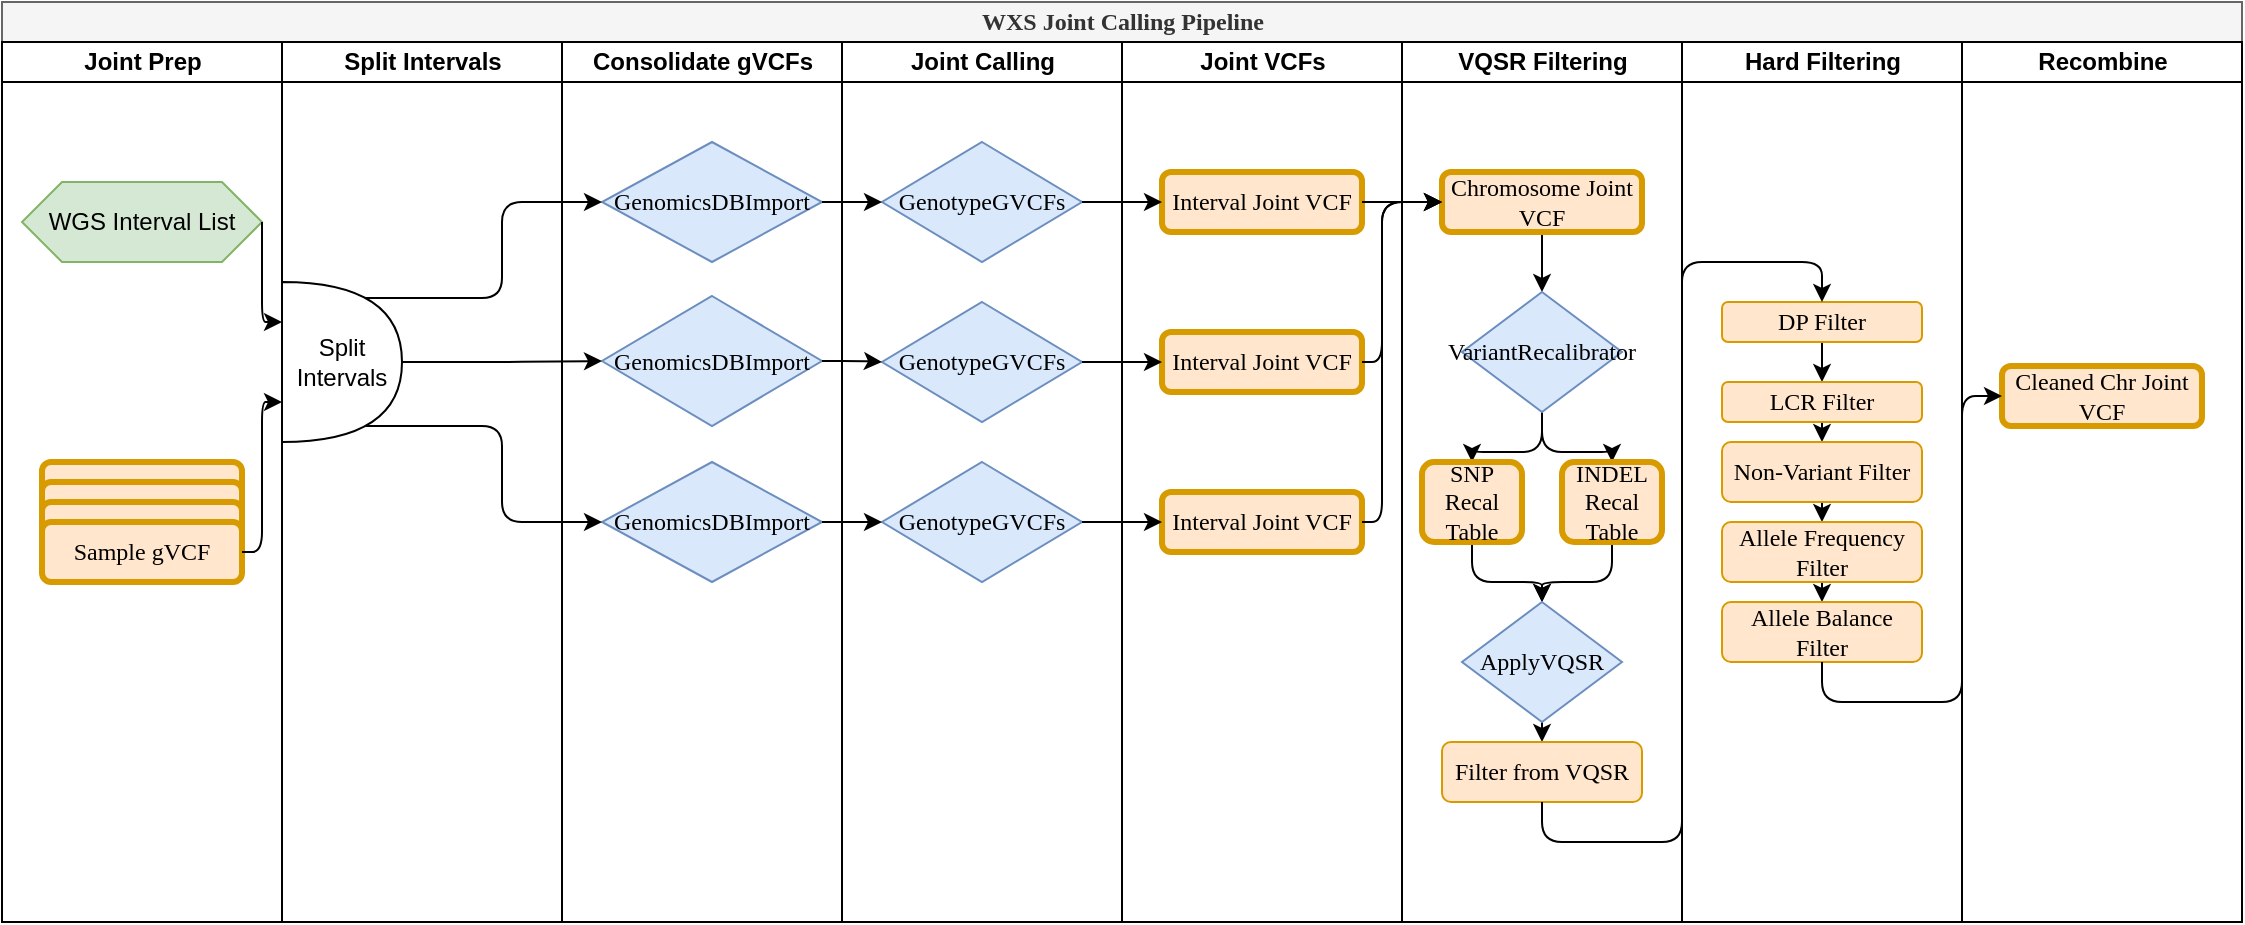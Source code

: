 <mxfile version="24.2.5" type="device">
  <diagram name="Page-1" id="74e2e168-ea6b-b213-b513-2b3c1d86103e">
    <mxGraphModel dx="2134" dy="420" grid="1" gridSize="10" guides="1" tooltips="1" connect="1" arrows="1" fold="1" page="1" pageScale="1" pageWidth="1100" pageHeight="850" background="none" math="0" shadow="0">
      <root>
        <mxCell id="0" />
        <mxCell id="1" parent="0" />
        <mxCell id="77e6c97f196da883-1" value="WXS Joint Calling Pipeline" style="swimlane;html=1;childLayout=stackLayout;startSize=20;rounded=0;shadow=0;labelBackgroundColor=none;strokeWidth=1;fontFamily=Verdana;fontSize=12;align=center;fillColor=#f5f5f5;fontColor=#333333;strokeColor=#666666;" parent="1" vertex="1">
          <mxGeometry x="-730" y="10" width="1120" height="460" as="geometry" />
        </mxCell>
        <mxCell id="Nnj7Wq_yGs6EVmE-nwQ6-24" value="" style="edgeStyle=orthogonalEdgeStyle;rounded=0;orthogonalLoop=1;jettySize=auto;html=1;fillColor=#f5f5f5;strokeColor=#999999;" parent="77e6c97f196da883-1" edge="1">
          <mxGeometry relative="1" as="geometry">
            <mxPoint x="490" y="250" as="sourcePoint" />
          </mxGeometry>
        </mxCell>
        <mxCell id="Nnj7Wq_yGs6EVmE-nwQ6-13" value="" style="edgeStyle=orthogonalEdgeStyle;rounded=0;orthogonalLoop=1;jettySize=auto;html=1;strokeWidth=3;dashed=1;" parent="77e6c97f196da883-1" edge="1">
          <mxGeometry relative="1" as="geometry">
            <mxPoint x="225" y="217.5" as="sourcePoint" />
          </mxGeometry>
        </mxCell>
        <mxCell id="Nnj7Wq_yGs6EVmE-nwQ6-19" value="" style="edgeStyle=orthogonalEdgeStyle;rounded=0;orthogonalLoop=1;jettySize=auto;html=1;fillColor=#f5f5f5;strokeColor=#999999;exitX=1;exitY=0.5;exitDx=0;exitDy=0;" parent="77e6c97f196da883-1" edge="1">
          <mxGeometry relative="1" as="geometry">
            <mxPoint x="360" y="175" as="sourcePoint" />
          </mxGeometry>
        </mxCell>
        <mxCell id="Nnj7Wq_yGs6EVmE-nwQ6-26" value="" style="edgeStyle=orthogonalEdgeStyle;rounded=0;orthogonalLoop=1;jettySize=auto;html=1;strokeWidth=3;" parent="77e6c97f196da883-1" edge="1">
          <mxGeometry relative="1" as="geometry">
            <mxPoint x="490" y="360" as="sourcePoint" />
          </mxGeometry>
        </mxCell>
        <mxCell id="Nnj7Wq_yGs6EVmE-nwQ6-32" value="" style="edgeStyle=orthogonalEdgeStyle;rounded=0;orthogonalLoop=1;jettySize=auto;html=1;strokeColor=#999999;" parent="77e6c97f196da883-1" edge="1">
          <mxGeometry relative="1" as="geometry">
            <mxPoint x="475" y="112.5" as="sourcePoint" />
          </mxGeometry>
        </mxCell>
        <mxCell id="Nnj7Wq_yGs6EVmE-nwQ6-37" value="" style="edgeStyle=orthogonalEdgeStyle;rounded=1;orthogonalLoop=1;jettySize=auto;html=1;strokeWidth=3;" parent="77e6c97f196da883-1" edge="1">
          <mxGeometry relative="1" as="geometry">
            <mxPoint x="730" y="425" as="sourcePoint" />
          </mxGeometry>
        </mxCell>
        <mxCell id="Nnj7Wq_yGs6EVmE-nwQ6-18" value="" style="edgeStyle=orthogonalEdgeStyle;rounded=1;orthogonalLoop=1;jettySize=auto;html=1;entryX=0;entryY=0.5;entryDx=0;entryDy=0;strokeWidth=3;" parent="77e6c97f196da883-1" edge="1">
          <mxGeometry relative="1" as="geometry">
            <Array as="points">
              <mxPoint x="310" y="360" />
            </Array>
            <mxPoint x="310" y="190" as="sourcePoint" />
          </mxGeometry>
        </mxCell>
        <mxCell id="Nnj7Wq_yGs6EVmE-nwQ6-34" value="" style="edgeStyle=orthogonalEdgeStyle;rounded=1;orthogonalLoop=1;jettySize=auto;html=1;strokeWidth=3;" parent="77e6c97f196da883-1" edge="1">
          <mxGeometry relative="1" as="geometry">
            <Array as="points">
              <mxPoint x="560" y="425" />
            </Array>
            <mxPoint x="560" y="375" as="sourcePoint" />
          </mxGeometry>
        </mxCell>
        <mxCell id="Nnj7Wq_yGs6EVmE-nwQ6-51" value="" style="edgeStyle=orthogonalEdgeStyle;rounded=1;orthogonalLoop=1;jettySize=auto;html=1;strokeWidth=3;dashed=1;" parent="77e6c97f196da883-1" edge="1">
          <mxGeometry relative="1" as="geometry">
            <mxPoint x="115" y="175" as="sourcePoint" />
          </mxGeometry>
        </mxCell>
        <mxCell id="xKvOOhsYieL9IacCuS3Y-6" value="Joint Prep" style="swimlane;html=1;startSize=20;" parent="77e6c97f196da883-1" vertex="1">
          <mxGeometry y="20" width="140" height="440" as="geometry" />
        </mxCell>
        <mxCell id="xKvOOhsYieL9IacCuS3Y-21" value="Sample gVCF" style="rounded=1;whiteSpace=wrap;html=1;shadow=0;labelBackgroundColor=none;strokeWidth=3;fontFamily=Verdana;fontSize=8;align=center;fillColor=#ffe6cc;strokeColor=#d79b00;" parent="xKvOOhsYieL9IacCuS3Y-6" vertex="1">
          <mxGeometry x="20" y="210" width="100" height="30" as="geometry" />
        </mxCell>
        <mxCell id="xKvOOhsYieL9IacCuS3Y-22" value="Sample gVCF" style="rounded=1;whiteSpace=wrap;html=1;shadow=0;labelBackgroundColor=none;strokeWidth=3;fontFamily=Verdana;fontSize=8;align=center;fillColor=#ffe6cc;strokeColor=#d79b00;" parent="xKvOOhsYieL9IacCuS3Y-6" vertex="1">
          <mxGeometry x="20" y="220" width="100" height="30" as="geometry" />
        </mxCell>
        <mxCell id="xKvOOhsYieL9IacCuS3Y-23" value="Sample gVCF" style="rounded=1;whiteSpace=wrap;html=1;shadow=0;labelBackgroundColor=none;strokeWidth=3;fontFamily=Verdana;fontSize=8;align=center;fillColor=#ffe6cc;strokeColor=#d79b00;" parent="xKvOOhsYieL9IacCuS3Y-6" vertex="1">
          <mxGeometry x="20" y="230" width="100" height="30" as="geometry" />
        </mxCell>
        <mxCell id="xKvOOhsYieL9IacCuS3Y-24" value="Sample gVCF" style="rounded=1;whiteSpace=wrap;html=1;shadow=0;labelBackgroundColor=none;strokeWidth=3;fontFamily=Verdana;fontSize=12;align=center;fillColor=#ffe6cc;strokeColor=#d79b00;" parent="xKvOOhsYieL9IacCuS3Y-6" vertex="1">
          <mxGeometry x="20" y="240" width="100" height="30" as="geometry" />
        </mxCell>
        <mxCell id="xKvOOhsYieL9IacCuS3Y-30" value="WGS Interval List" style="shape=hexagon;perimeter=hexagonPerimeter2;whiteSpace=wrap;html=1;fixedSize=1;fillColor=#d5e8d4;strokeColor=#82b366;" parent="xKvOOhsYieL9IacCuS3Y-6" vertex="1">
          <mxGeometry x="10" y="70" width="120" height="40" as="geometry" />
        </mxCell>
        <mxCell id="xKvOOhsYieL9IacCuS3Y-25" value="Split Intervals" style="swimlane;html=1;startSize=20;" parent="77e6c97f196da883-1" vertex="1">
          <mxGeometry x="140" y="20" width="140" height="440" as="geometry" />
        </mxCell>
        <mxCell id="xKvOOhsYieL9IacCuS3Y-116" value="Split Intervals" style="shape=or;whiteSpace=wrap;html=1;strokeWidth=1;" parent="xKvOOhsYieL9IacCuS3Y-25" vertex="1">
          <mxGeometry y="120" width="60" height="80" as="geometry" />
        </mxCell>
        <mxCell id="xKvOOhsYieL9IacCuS3Y-32" value="" style="edgeStyle=orthogonalEdgeStyle;rounded=1;orthogonalLoop=1;jettySize=auto;html=1;entryX=0;entryY=0.25;entryDx=0;entryDy=0;entryPerimeter=0;" parent="77e6c97f196da883-1" source="xKvOOhsYieL9IacCuS3Y-30" target="xKvOOhsYieL9IacCuS3Y-116" edge="1">
          <mxGeometry relative="1" as="geometry">
            <Array as="points">
              <mxPoint x="130" y="160" />
            </Array>
          </mxGeometry>
        </mxCell>
        <mxCell id="xKvOOhsYieL9IacCuS3Y-110" value="Consolidate gVCFs" style="swimlane;html=1;startSize=20;" parent="77e6c97f196da883-1" vertex="1">
          <mxGeometry x="280" y="20" width="140" height="440" as="geometry" />
        </mxCell>
        <mxCell id="xKvOOhsYieL9IacCuS3Y-111" value="GenomicsDBImport" style="rhombus;whiteSpace=wrap;html=1;rounded=0;shadow=0;labelBackgroundColor=none;strokeWidth=1;fontFamily=Verdana;fontSize=12;align=center;fillColor=#dae8fc;strokeColor=#6c8ebf;" parent="xKvOOhsYieL9IacCuS3Y-110" vertex="1">
          <mxGeometry x="20" y="50" width="110" height="60" as="geometry" />
        </mxCell>
        <mxCell id="xKvOOhsYieL9IacCuS3Y-113" value="GenomicsDBImport" style="rhombus;whiteSpace=wrap;html=1;rounded=0;shadow=0;labelBackgroundColor=none;strokeWidth=1;fontFamily=Verdana;fontSize=12;align=center;fillColor=#dae8fc;strokeColor=#6c8ebf;" parent="xKvOOhsYieL9IacCuS3Y-110" vertex="1">
          <mxGeometry x="20" y="127" width="110" height="65" as="geometry" />
        </mxCell>
        <mxCell id="xKvOOhsYieL9IacCuS3Y-115" value="GenomicsDBImport" style="rhombus;whiteSpace=wrap;html=1;rounded=0;shadow=0;labelBackgroundColor=none;strokeWidth=1;fontFamily=Verdana;fontSize=12;align=center;fillColor=#dae8fc;strokeColor=#6c8ebf;" parent="xKvOOhsYieL9IacCuS3Y-110" vertex="1">
          <mxGeometry x="20" y="210" width="110" height="60" as="geometry" />
        </mxCell>
        <mxCell id="xKvOOhsYieL9IacCuS3Y-112" value="Joint Calling" style="swimlane;html=1;startSize=20;" parent="77e6c97f196da883-1" vertex="1">
          <mxGeometry x="420" y="20" width="140" height="440" as="geometry" />
        </mxCell>
        <mxCell id="xKvOOhsYieL9IacCuS3Y-123" value="GenotypeGVCFs" style="rhombus;whiteSpace=wrap;html=1;rounded=0;shadow=0;labelBackgroundColor=none;strokeWidth=1;fontFamily=Verdana;fontSize=12;align=center;fillColor=#dae8fc;strokeColor=#6c8ebf;" parent="xKvOOhsYieL9IacCuS3Y-112" vertex="1">
          <mxGeometry x="20" y="50" width="100" height="60" as="geometry" />
        </mxCell>
        <mxCell id="xKvOOhsYieL9IacCuS3Y-124" value="GenotypeGVCFs" style="rhombus;whiteSpace=wrap;html=1;rounded=0;shadow=0;labelBackgroundColor=none;strokeWidth=1;fontFamily=Verdana;fontSize=12;align=center;fillColor=#dae8fc;strokeColor=#6c8ebf;" parent="xKvOOhsYieL9IacCuS3Y-112" vertex="1">
          <mxGeometry x="20" y="130" width="100" height="60" as="geometry" />
        </mxCell>
        <mxCell id="xKvOOhsYieL9IacCuS3Y-125" value="GenotypeGVCFs" style="rhombus;whiteSpace=wrap;html=1;rounded=0;shadow=0;labelBackgroundColor=none;strokeWidth=1;fontFamily=Verdana;fontSize=12;align=center;fillColor=#dae8fc;strokeColor=#6c8ebf;" parent="xKvOOhsYieL9IacCuS3Y-112" vertex="1">
          <mxGeometry x="20" y="210" width="100" height="60" as="geometry" />
        </mxCell>
        <mxCell id="xKvOOhsYieL9IacCuS3Y-114" value="Joint VCFs" style="swimlane;html=1;startSize=20;" parent="77e6c97f196da883-1" vertex="1">
          <mxGeometry x="560" y="20" width="140" height="440" as="geometry" />
        </mxCell>
        <mxCell id="xKvOOhsYieL9IacCuS3Y-130" value="Interval Joint VCF" style="rounded=1;whiteSpace=wrap;html=1;shadow=0;labelBackgroundColor=none;strokeWidth=3;fontFamily=Verdana;fontSize=12;align=center;fillColor=#ffe6cc;strokeColor=#d79b00;" parent="xKvOOhsYieL9IacCuS3Y-114" vertex="1">
          <mxGeometry x="20" y="65" width="100" height="30" as="geometry" />
        </mxCell>
        <mxCell id="xKvOOhsYieL9IacCuS3Y-132" value="Interval Joint VCF" style="rounded=1;whiteSpace=wrap;html=1;shadow=0;labelBackgroundColor=none;strokeWidth=3;fontFamily=Verdana;fontSize=12;align=center;fillColor=#ffe6cc;strokeColor=#d79b00;" parent="xKvOOhsYieL9IacCuS3Y-114" vertex="1">
          <mxGeometry x="20" y="225" width="100" height="30" as="geometry" />
        </mxCell>
        <mxCell id="xKvOOhsYieL9IacCuS3Y-131" value="Interval Joint VCF" style="rounded=1;whiteSpace=wrap;html=1;shadow=0;labelBackgroundColor=none;strokeWidth=3;fontFamily=Verdana;fontSize=12;align=center;fillColor=#ffe6cc;strokeColor=#d79b00;" parent="xKvOOhsYieL9IacCuS3Y-114" vertex="1">
          <mxGeometry x="20" y="145" width="100" height="30" as="geometry" />
        </mxCell>
        <mxCell id="xKvOOhsYieL9IacCuS3Y-117" value="" style="edgeStyle=orthogonalEdgeStyle;rounded=1;orthogonalLoop=1;jettySize=auto;html=1;entryX=0;entryY=0.75;entryDx=0;entryDy=0;entryPerimeter=0;exitX=1;exitY=0.5;exitDx=0;exitDy=0;" parent="77e6c97f196da883-1" source="xKvOOhsYieL9IacCuS3Y-24" target="xKvOOhsYieL9IacCuS3Y-116" edge="1">
          <mxGeometry relative="1" as="geometry">
            <mxPoint x="1040" y="260" as="sourcePoint" />
            <mxPoint x="1050" y="310" as="targetPoint" />
            <Array as="points">
              <mxPoint x="130" y="275" />
              <mxPoint x="130" y="200" />
            </Array>
          </mxGeometry>
        </mxCell>
        <mxCell id="xKvOOhsYieL9IacCuS3Y-126" value="" style="edgeStyle=orthogonalEdgeStyle;rounded=1;orthogonalLoop=1;jettySize=auto;html=1;" parent="77e6c97f196da883-1" source="xKvOOhsYieL9IacCuS3Y-111" target="xKvOOhsYieL9IacCuS3Y-123" edge="1">
          <mxGeometry relative="1" as="geometry" />
        </mxCell>
        <mxCell id="xKvOOhsYieL9IacCuS3Y-127" value="" style="edgeStyle=orthogonalEdgeStyle;rounded=1;orthogonalLoop=1;jettySize=auto;html=1;" parent="77e6c97f196da883-1" source="xKvOOhsYieL9IacCuS3Y-113" target="xKvOOhsYieL9IacCuS3Y-124" edge="1">
          <mxGeometry relative="1" as="geometry" />
        </mxCell>
        <mxCell id="xKvOOhsYieL9IacCuS3Y-128" value="" style="edgeStyle=orthogonalEdgeStyle;rounded=1;orthogonalLoop=1;jettySize=auto;html=1;" parent="77e6c97f196da883-1" source="xKvOOhsYieL9IacCuS3Y-115" target="xKvOOhsYieL9IacCuS3Y-125" edge="1">
          <mxGeometry relative="1" as="geometry" />
        </mxCell>
        <mxCell id="xKvOOhsYieL9IacCuS3Y-133" value="" style="edgeStyle=orthogonalEdgeStyle;rounded=1;orthogonalLoop=1;jettySize=auto;html=1;" parent="77e6c97f196da883-1" source="xKvOOhsYieL9IacCuS3Y-123" target="xKvOOhsYieL9IacCuS3Y-130" edge="1">
          <mxGeometry relative="1" as="geometry" />
        </mxCell>
        <mxCell id="xKvOOhsYieL9IacCuS3Y-134" value="" style="edgeStyle=orthogonalEdgeStyle;rounded=1;orthogonalLoop=1;jettySize=auto;html=1;" parent="77e6c97f196da883-1" source="xKvOOhsYieL9IacCuS3Y-124" target="xKvOOhsYieL9IacCuS3Y-131" edge="1">
          <mxGeometry relative="1" as="geometry" />
        </mxCell>
        <mxCell id="xKvOOhsYieL9IacCuS3Y-135" value="" style="edgeStyle=orthogonalEdgeStyle;rounded=1;orthogonalLoop=1;jettySize=auto;html=1;" parent="77e6c97f196da883-1" source="xKvOOhsYieL9IacCuS3Y-125" target="xKvOOhsYieL9IacCuS3Y-132" edge="1">
          <mxGeometry relative="1" as="geometry" />
        </mxCell>
        <mxCell id="xKvOOhsYieL9IacCuS3Y-136" value="VQSR Filtering" style="swimlane;html=1;startSize=20;" parent="77e6c97f196da883-1" vertex="1">
          <mxGeometry x="700" y="20" width="140" height="440" as="geometry" />
        </mxCell>
        <mxCell id="xKvOOhsYieL9IacCuS3Y-146" value="" style="edgeStyle=orthogonalEdgeStyle;rounded=1;orthogonalLoop=1;jettySize=auto;html=1;" parent="xKvOOhsYieL9IacCuS3Y-136" source="xKvOOhsYieL9IacCuS3Y-137" target="xKvOOhsYieL9IacCuS3Y-145" edge="1">
          <mxGeometry relative="1" as="geometry" />
        </mxCell>
        <mxCell id="xKvOOhsYieL9IacCuS3Y-137" value="Chromosome Joint VCF" style="rounded=1;whiteSpace=wrap;html=1;shadow=0;labelBackgroundColor=none;strokeWidth=3;fontFamily=Verdana;fontSize=12;align=center;fillColor=#ffe6cc;strokeColor=#d79b00;" parent="xKvOOhsYieL9IacCuS3Y-136" vertex="1">
          <mxGeometry x="20" y="65" width="100" height="30" as="geometry" />
        </mxCell>
        <mxCell id="xKvOOhsYieL9IacCuS3Y-149" style="edgeStyle=orthogonalEdgeStyle;rounded=1;orthogonalLoop=1;jettySize=auto;html=1;exitX=0.5;exitY=1;exitDx=0;exitDy=0;entryX=0.5;entryY=0;entryDx=0;entryDy=0;" parent="xKvOOhsYieL9IacCuS3Y-136" source="xKvOOhsYieL9IacCuS3Y-145" target="xKvOOhsYieL9IacCuS3Y-147" edge="1">
          <mxGeometry relative="1" as="geometry" />
        </mxCell>
        <mxCell id="xKvOOhsYieL9IacCuS3Y-150" style="edgeStyle=orthogonalEdgeStyle;rounded=1;orthogonalLoop=1;jettySize=auto;html=1;exitX=0.5;exitY=1;exitDx=0;exitDy=0;entryX=0.5;entryY=0;entryDx=0;entryDy=0;" parent="xKvOOhsYieL9IacCuS3Y-136" source="xKvOOhsYieL9IacCuS3Y-145" target="xKvOOhsYieL9IacCuS3Y-148" edge="1">
          <mxGeometry relative="1" as="geometry" />
        </mxCell>
        <mxCell id="xKvOOhsYieL9IacCuS3Y-145" value="VariantRecalibrator" style="rhombus;whiteSpace=wrap;html=1;rounded=0;shadow=0;labelBackgroundColor=none;strokeWidth=1;fontFamily=Verdana;fontSize=12;align=center;fillColor=#dae8fc;strokeColor=#6c8ebf;" parent="xKvOOhsYieL9IacCuS3Y-136" vertex="1">
          <mxGeometry x="30" y="125" width="80" height="60" as="geometry" />
        </mxCell>
        <mxCell id="xKvOOhsYieL9IacCuS3Y-152" value="" style="edgeStyle=orthogonalEdgeStyle;rounded=1;orthogonalLoop=1;jettySize=auto;html=1;" parent="xKvOOhsYieL9IacCuS3Y-136" source="xKvOOhsYieL9IacCuS3Y-147" target="xKvOOhsYieL9IacCuS3Y-151" edge="1">
          <mxGeometry relative="1" as="geometry" />
        </mxCell>
        <mxCell id="xKvOOhsYieL9IacCuS3Y-147" value="SNP Recal Table" style="rounded=1;whiteSpace=wrap;html=1;shadow=0;labelBackgroundColor=none;strokeWidth=3;fontFamily=Verdana;fontSize=12;align=center;fillColor=#ffe6cc;strokeColor=#d79b00;" parent="xKvOOhsYieL9IacCuS3Y-136" vertex="1">
          <mxGeometry x="10" y="210" width="50" height="40" as="geometry" />
        </mxCell>
        <mxCell id="xKvOOhsYieL9IacCuS3Y-153" value="" style="edgeStyle=orthogonalEdgeStyle;rounded=1;orthogonalLoop=1;jettySize=auto;html=1;" parent="xKvOOhsYieL9IacCuS3Y-136" source="xKvOOhsYieL9IacCuS3Y-148" target="xKvOOhsYieL9IacCuS3Y-151" edge="1">
          <mxGeometry relative="1" as="geometry" />
        </mxCell>
        <mxCell id="xKvOOhsYieL9IacCuS3Y-148" value="INDEL Recal Table" style="rounded=1;whiteSpace=wrap;html=1;shadow=0;labelBackgroundColor=none;strokeWidth=3;fontFamily=Verdana;fontSize=12;align=center;fillColor=#ffe6cc;strokeColor=#d79b00;" parent="xKvOOhsYieL9IacCuS3Y-136" vertex="1">
          <mxGeometry x="80" y="210" width="50" height="40" as="geometry" />
        </mxCell>
        <mxCell id="xKvOOhsYieL9IacCuS3Y-161" style="edgeStyle=orthogonalEdgeStyle;rounded=1;orthogonalLoop=1;jettySize=auto;html=1;exitX=0.5;exitY=1;exitDx=0;exitDy=0;entryX=0.5;entryY=0;entryDx=0;entryDy=0;" parent="xKvOOhsYieL9IacCuS3Y-136" source="xKvOOhsYieL9IacCuS3Y-151" target="xKvOOhsYieL9IacCuS3Y-154" edge="1">
          <mxGeometry relative="1" as="geometry" />
        </mxCell>
        <mxCell id="xKvOOhsYieL9IacCuS3Y-151" value="ApplyVQSR" style="rhombus;whiteSpace=wrap;html=1;rounded=0;shadow=0;labelBackgroundColor=none;strokeWidth=1;fontFamily=Verdana;fontSize=12;align=center;fillColor=#dae8fc;strokeColor=#6c8ebf;" parent="xKvOOhsYieL9IacCuS3Y-136" vertex="1">
          <mxGeometry x="30" y="280" width="80" height="60" as="geometry" />
        </mxCell>
        <mxCell id="xKvOOhsYieL9IacCuS3Y-154" value="Filter from VQSR" style="rounded=1;whiteSpace=wrap;html=1;shadow=0;labelBackgroundColor=none;strokeWidth=1;fontFamily=Verdana;fontSize=12;align=center;fillColor=#ffe6cc;strokeColor=#d79b00;" parent="xKvOOhsYieL9IacCuS3Y-136" vertex="1">
          <mxGeometry x="20" y="350" width="100" height="30" as="geometry" />
        </mxCell>
        <mxCell id="xKvOOhsYieL9IacCuS3Y-140" value="" style="edgeStyle=orthogonalEdgeStyle;rounded=1;orthogonalLoop=1;jettySize=auto;html=1;" parent="77e6c97f196da883-1" source="xKvOOhsYieL9IacCuS3Y-130" target="xKvOOhsYieL9IacCuS3Y-137" edge="1">
          <mxGeometry relative="1" as="geometry" />
        </mxCell>
        <mxCell id="xKvOOhsYieL9IacCuS3Y-167" value="Hard Filtering" style="swimlane;html=1;startSize=20;" parent="77e6c97f196da883-1" vertex="1">
          <mxGeometry x="840" y="20" width="140" height="440" as="geometry" />
        </mxCell>
        <mxCell id="xKvOOhsYieL9IacCuS3Y-163" style="edgeStyle=orthogonalEdgeStyle;rounded=1;orthogonalLoop=1;jettySize=auto;html=1;exitX=0.5;exitY=1;exitDx=0;exitDy=0;entryX=0.5;entryY=0;entryDx=0;entryDy=0;" parent="xKvOOhsYieL9IacCuS3Y-167" source="xKvOOhsYieL9IacCuS3Y-155" target="xKvOOhsYieL9IacCuS3Y-156" edge="1">
          <mxGeometry relative="1" as="geometry" />
        </mxCell>
        <mxCell id="xKvOOhsYieL9IacCuS3Y-155" value="DP Filter" style="rounded=1;whiteSpace=wrap;html=1;shadow=0;labelBackgroundColor=none;strokeWidth=1;fontFamily=Verdana;fontSize=12;align=center;fillColor=#ffe6cc;strokeColor=#d79b00;" parent="xKvOOhsYieL9IacCuS3Y-167" vertex="1">
          <mxGeometry x="20" y="130" width="100" height="20" as="geometry" />
        </mxCell>
        <mxCell id="xKvOOhsYieL9IacCuS3Y-164" style="edgeStyle=orthogonalEdgeStyle;rounded=1;orthogonalLoop=1;jettySize=auto;html=1;exitX=0.5;exitY=1;exitDx=0;exitDy=0;entryX=0.5;entryY=0;entryDx=0;entryDy=0;" parent="xKvOOhsYieL9IacCuS3Y-167" source="xKvOOhsYieL9IacCuS3Y-156" target="xKvOOhsYieL9IacCuS3Y-157" edge="1">
          <mxGeometry relative="1" as="geometry" />
        </mxCell>
        <mxCell id="xKvOOhsYieL9IacCuS3Y-156" value="LCR Filter" style="rounded=1;whiteSpace=wrap;html=1;shadow=0;labelBackgroundColor=none;strokeWidth=1;fontFamily=Verdana;fontSize=12;align=center;fillColor=#ffe6cc;strokeColor=#d79b00;" parent="xKvOOhsYieL9IacCuS3Y-167" vertex="1">
          <mxGeometry x="20" y="170" width="100" height="20" as="geometry" />
        </mxCell>
        <mxCell id="xKvOOhsYieL9IacCuS3Y-165" style="edgeStyle=orthogonalEdgeStyle;rounded=1;orthogonalLoop=1;jettySize=auto;html=1;exitX=0.5;exitY=1;exitDx=0;exitDy=0;entryX=0.5;entryY=0;entryDx=0;entryDy=0;" parent="xKvOOhsYieL9IacCuS3Y-167" source="xKvOOhsYieL9IacCuS3Y-157" target="xKvOOhsYieL9IacCuS3Y-158" edge="1">
          <mxGeometry relative="1" as="geometry" />
        </mxCell>
        <mxCell id="xKvOOhsYieL9IacCuS3Y-157" value="Non-Variant Filter" style="rounded=1;whiteSpace=wrap;html=1;shadow=0;labelBackgroundColor=none;strokeWidth=1;fontFamily=Verdana;fontSize=12;align=center;fillColor=#ffe6cc;strokeColor=#d79b00;" parent="xKvOOhsYieL9IacCuS3Y-167" vertex="1">
          <mxGeometry x="20" y="200" width="100" height="30" as="geometry" />
        </mxCell>
        <mxCell id="xKvOOhsYieL9IacCuS3Y-166" style="edgeStyle=orthogonalEdgeStyle;rounded=1;orthogonalLoop=1;jettySize=auto;html=1;exitX=0.5;exitY=1;exitDx=0;exitDy=0;entryX=0.5;entryY=0;entryDx=0;entryDy=0;" parent="xKvOOhsYieL9IacCuS3Y-167" source="xKvOOhsYieL9IacCuS3Y-158" target="xKvOOhsYieL9IacCuS3Y-159" edge="1">
          <mxGeometry relative="1" as="geometry" />
        </mxCell>
        <mxCell id="xKvOOhsYieL9IacCuS3Y-158" value="Allele Frequency Filter" style="rounded=1;whiteSpace=wrap;html=1;shadow=0;labelBackgroundColor=none;strokeWidth=1;fontFamily=Verdana;fontSize=12;align=center;fillColor=#ffe6cc;strokeColor=#d79b00;" parent="xKvOOhsYieL9IacCuS3Y-167" vertex="1">
          <mxGeometry x="20" y="240" width="100" height="30" as="geometry" />
        </mxCell>
        <mxCell id="xKvOOhsYieL9IacCuS3Y-159" value="Allele Balance Filter" style="rounded=1;whiteSpace=wrap;html=1;shadow=0;labelBackgroundColor=none;strokeWidth=1;fontFamily=Verdana;fontSize=12;align=center;fillColor=#ffe6cc;strokeColor=#d79b00;" parent="xKvOOhsYieL9IacCuS3Y-167" vertex="1">
          <mxGeometry x="20" y="280" width="100" height="30" as="geometry" />
        </mxCell>
        <mxCell id="6bDRXCBrTSoavjDhb9g9-2" value="" style="edgeStyle=orthogonalEdgeStyle;rounded=1;orthogonalLoop=1;jettySize=auto;html=1;exitX=1;exitY=0.5;exitDx=0;exitDy=0;entryX=0;entryY=0.5;entryDx=0;entryDy=0;" parent="77e6c97f196da883-1" source="xKvOOhsYieL9IacCuS3Y-132" target="xKvOOhsYieL9IacCuS3Y-137" edge="1">
          <mxGeometry relative="1" as="geometry">
            <mxPoint x="630" y="300" as="sourcePoint" />
            <mxPoint x="660" y="300" as="targetPoint" />
            <Array as="points">
              <mxPoint x="690" y="260" />
              <mxPoint x="690" y="100" />
            </Array>
          </mxGeometry>
        </mxCell>
        <mxCell id="6bDRXCBrTSoavjDhb9g9-3" value="" style="edgeStyle=orthogonalEdgeStyle;rounded=1;orthogonalLoop=1;jettySize=auto;html=1;entryX=0;entryY=0.5;entryDx=0;entryDy=0;exitX=1;exitY=0.5;exitDx=0;exitDy=0;" parent="77e6c97f196da883-1" source="xKvOOhsYieL9IacCuS3Y-131" target="xKvOOhsYieL9IacCuS3Y-137" edge="1">
          <mxGeometry relative="1" as="geometry">
            <mxPoint x="620" y="405" as="sourcePoint" />
            <mxPoint x="660" y="245" as="targetPoint" />
            <Array as="points">
              <mxPoint x="690" y="180" />
              <mxPoint x="690" y="100" />
            </Array>
          </mxGeometry>
        </mxCell>
        <mxCell id="6bDRXCBrTSoavjDhb9g9-4" value="" style="edgeStyle=orthogonalEdgeStyle;rounded=1;orthogonalLoop=1;jettySize=auto;html=1;exitX=0.7;exitY=0.1;exitDx=0;exitDy=0;exitPerimeter=0;entryX=0;entryY=0.5;entryDx=0;entryDy=0;" parent="77e6c97f196da883-1" source="xKvOOhsYieL9IacCuS3Y-116" target="xKvOOhsYieL9IacCuS3Y-111" edge="1">
          <mxGeometry relative="1" as="geometry">
            <mxPoint x="180" y="290" as="sourcePoint" />
            <mxPoint x="210" y="290" as="targetPoint" />
          </mxGeometry>
        </mxCell>
        <mxCell id="6bDRXCBrTSoavjDhb9g9-5" value="" style="edgeStyle=orthogonalEdgeStyle;rounded=1;orthogonalLoop=1;jettySize=auto;html=1;exitX=1;exitY=0.5;exitDx=0;exitDy=0;exitPerimeter=0;entryX=0;entryY=0.5;entryDx=0;entryDy=0;" parent="77e6c97f196da883-1" source="xKvOOhsYieL9IacCuS3Y-116" target="xKvOOhsYieL9IacCuS3Y-113" edge="1">
          <mxGeometry relative="1" as="geometry">
            <mxPoint x="230" y="200" as="sourcePoint" />
            <mxPoint x="348" y="152" as="targetPoint" />
          </mxGeometry>
        </mxCell>
        <mxCell id="6bDRXCBrTSoavjDhb9g9-6" value="" style="edgeStyle=orthogonalEdgeStyle;rounded=1;orthogonalLoop=1;jettySize=auto;html=1;exitX=0.7;exitY=0.9;exitDx=0;exitDy=0;exitPerimeter=0;entryX=0;entryY=0.5;entryDx=0;entryDy=0;" parent="77e6c97f196da883-1" source="xKvOOhsYieL9IacCuS3Y-116" target="xKvOOhsYieL9IacCuS3Y-115" edge="1">
          <mxGeometry relative="1" as="geometry">
            <mxPoint x="240" y="240" as="sourcePoint" />
            <mxPoint x="358" y="192" as="targetPoint" />
          </mxGeometry>
        </mxCell>
        <mxCell id="Df_jU1oATI1a2aaqRXeZ-1" value="Recombine" style="swimlane;html=1;startSize=20;" vertex="1" parent="77e6c97f196da883-1">
          <mxGeometry x="980" y="20" width="140" height="440" as="geometry" />
        </mxCell>
        <mxCell id="Df_jU1oATI1a2aaqRXeZ-2" value="Cleaned Chr Joint VCF" style="rounded=1;whiteSpace=wrap;html=1;shadow=0;labelBackgroundColor=none;strokeWidth=3;fontFamily=Verdana;fontSize=12;align=center;fillColor=#ffe6cc;strokeColor=#d79b00;" vertex="1" parent="Df_jU1oATI1a2aaqRXeZ-1">
          <mxGeometry x="20" y="162" width="100" height="30" as="geometry" />
        </mxCell>
        <mxCell id="xKvOOhsYieL9IacCuS3Y-162" style="edgeStyle=orthogonalEdgeStyle;rounded=1;orthogonalLoop=1;jettySize=auto;html=1;exitX=0.5;exitY=1;exitDx=0;exitDy=0;entryX=0.5;entryY=0;entryDx=0;entryDy=0;" parent="77e6c97f196da883-1" source="xKvOOhsYieL9IacCuS3Y-154" target="xKvOOhsYieL9IacCuS3Y-155" edge="1">
          <mxGeometry relative="1" as="geometry" />
        </mxCell>
        <mxCell id="Df_jU1oATI1a2aaqRXeZ-5" style="edgeStyle=orthogonalEdgeStyle;rounded=1;orthogonalLoop=1;jettySize=auto;html=1;exitX=0.5;exitY=1;exitDx=0;exitDy=0;entryX=0;entryY=0.5;entryDx=0;entryDy=0;" edge="1" parent="77e6c97f196da883-1" source="xKvOOhsYieL9IacCuS3Y-159" target="Df_jU1oATI1a2aaqRXeZ-2">
          <mxGeometry relative="1" as="geometry">
            <mxPoint x="940" y="350" as="sourcePoint" />
            <mxPoint x="1080" y="100" as="targetPoint" />
          </mxGeometry>
        </mxCell>
        <mxCell id="xKvOOhsYieL9IacCuS3Y-1" style="edgeStyle=orthogonalEdgeStyle;rounded=0;orthogonalLoop=1;jettySize=auto;html=1;exitX=1;exitY=0.5;exitDx=0;exitDy=0;" parent="1" edge="1">
          <mxGeometry relative="1" as="geometry">
            <mxPoint x="215" y="155" as="targetPoint" />
            <mxPoint x="215" y="155" as="sourcePoint" />
          </mxGeometry>
        </mxCell>
      </root>
    </mxGraphModel>
  </diagram>
</mxfile>
